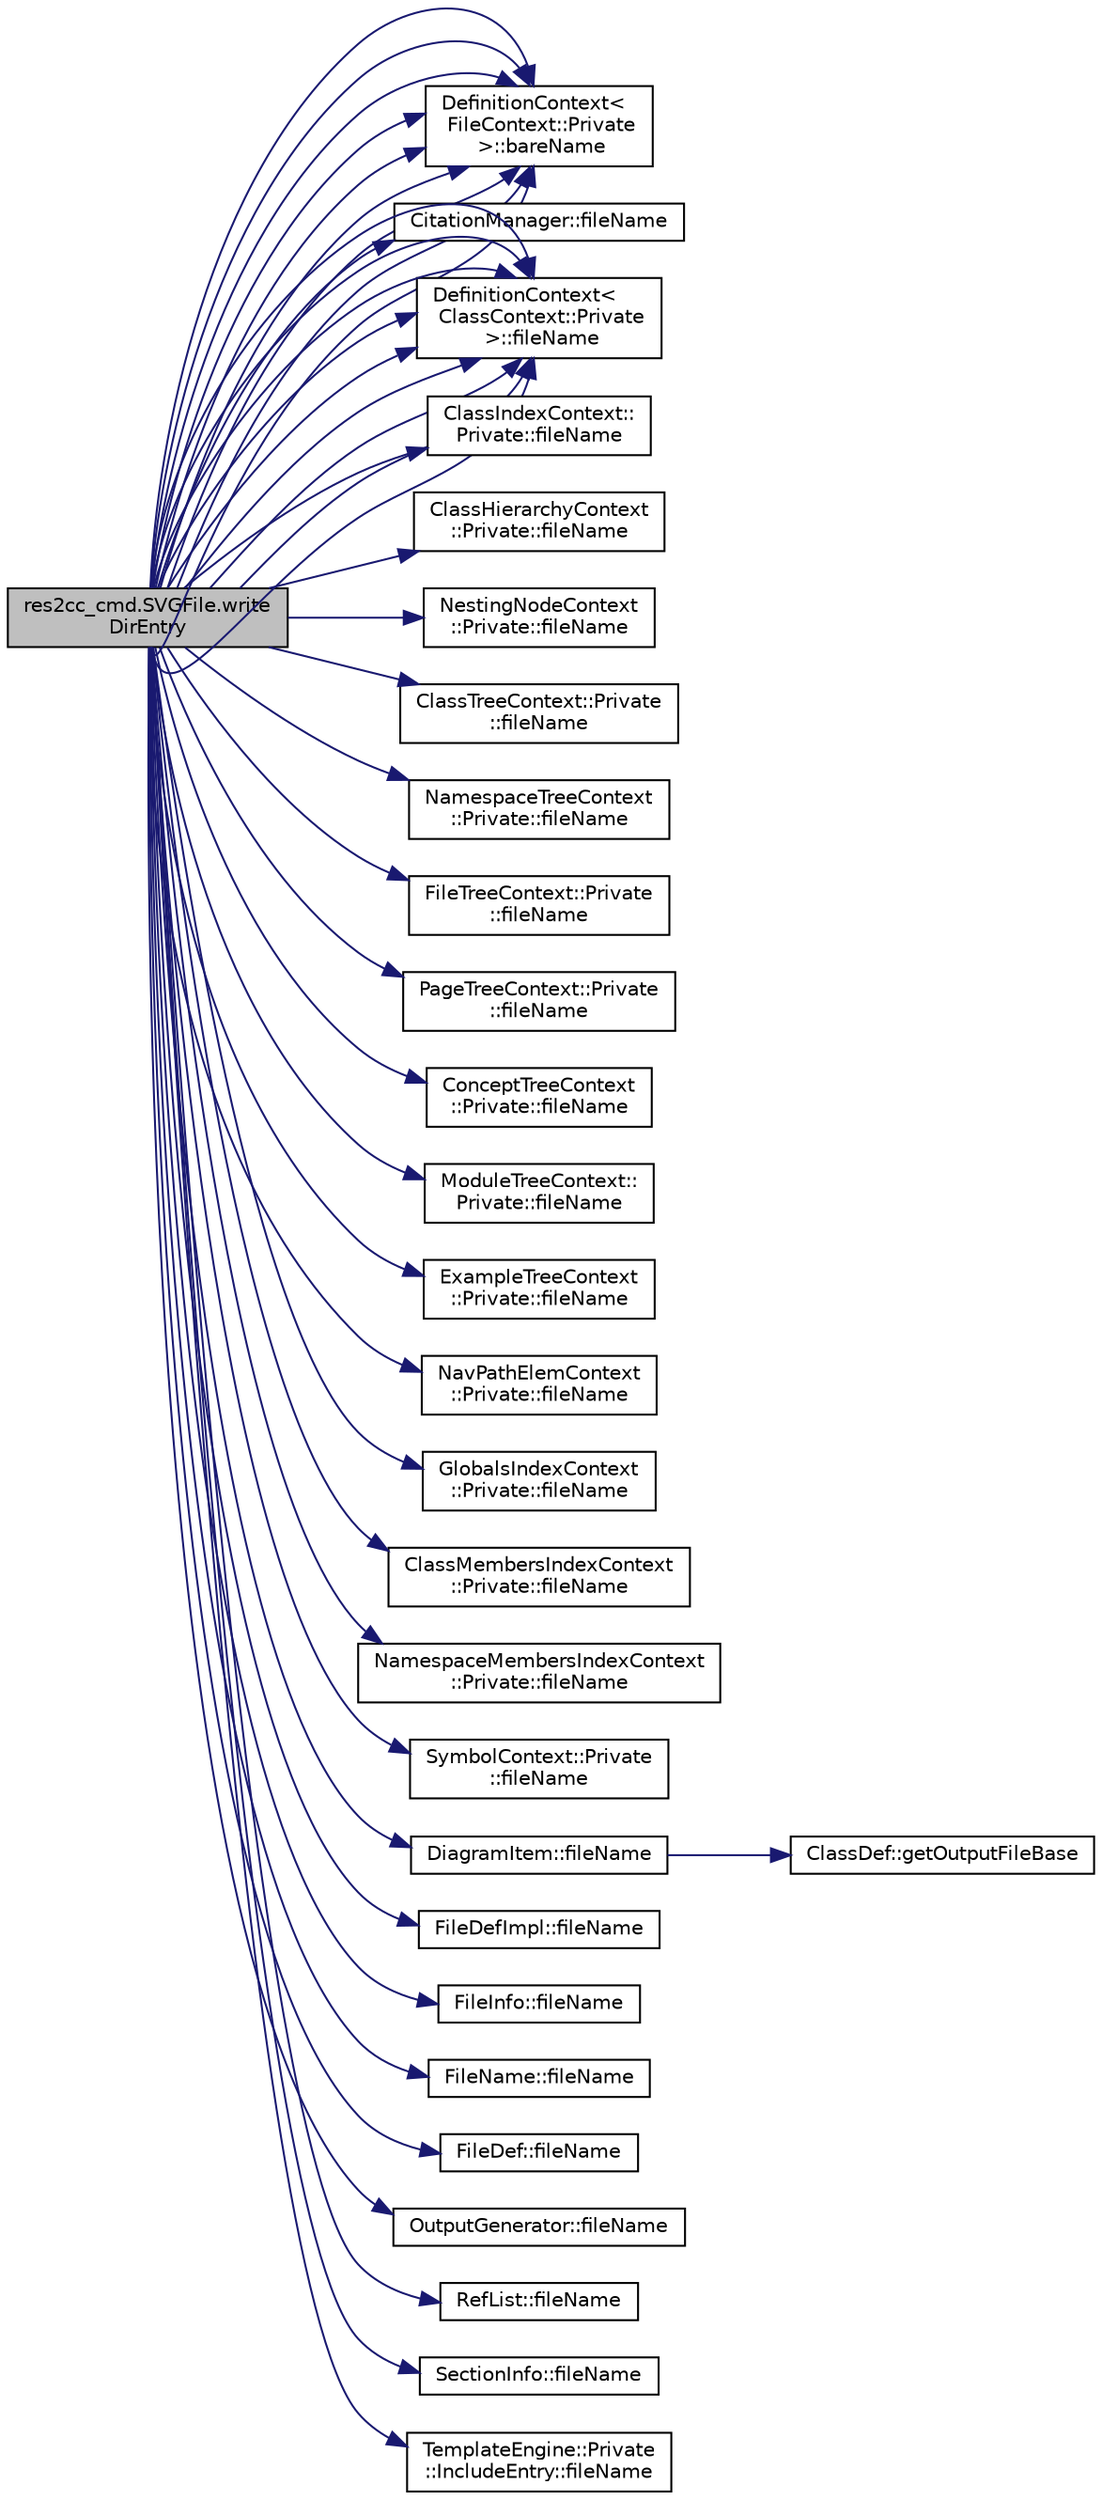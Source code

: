 digraph "res2cc_cmd.SVGFile.writeDirEntry"
{
 // LATEX_PDF_SIZE
  edge [fontname="Helvetica",fontsize="10",labelfontname="Helvetica",labelfontsize="10"];
  node [fontname="Helvetica",fontsize="10",shape=record];
  rankdir="LR";
  Node1 [label="res2cc_cmd.SVGFile.write\lDirEntry",height=0.2,width=0.4,color="black", fillcolor="grey75", style="filled", fontcolor="black",tooltip=" "];
  Node1 -> Node2 [color="midnightblue",fontsize="10",style="solid",fontname="Helvetica"];
  Node2 [label="DefinitionContext\<\l FileContext::Private\l \>::bareName",height=0.2,width=0.4,color="black", fillcolor="white", style="filled",URL="$classDefinitionContext.html#a60a574a0efd2786ed401f7febf02c84c",tooltip=" "];
  Node1 -> Node2 [color="midnightblue",fontsize="10",style="solid",fontname="Helvetica"];
  Node1 -> Node2 [color="midnightblue",fontsize="10",style="solid",fontname="Helvetica"];
  Node1 -> Node2 [color="midnightblue",fontsize="10",style="solid",fontname="Helvetica"];
  Node1 -> Node2 [color="midnightblue",fontsize="10",style="solid",fontname="Helvetica"];
  Node1 -> Node2 [color="midnightblue",fontsize="10",style="solid",fontname="Helvetica"];
  Node1 -> Node2 [color="midnightblue",fontsize="10",style="solid",fontname="Helvetica"];
  Node1 -> Node2 [color="midnightblue",fontsize="10",style="solid",fontname="Helvetica"];
  Node1 -> Node2 [color="midnightblue",fontsize="10",style="solid",fontname="Helvetica"];
  Node1 -> Node3 [color="midnightblue",fontsize="10",style="solid",fontname="Helvetica"];
  Node3 [label="CitationManager::fileName",height=0.2,width=0.4,color="black", fillcolor="white", style="filled",URL="$classCitationManager.html#ade05cab342d2aec59e05a3b7ec166a19",tooltip=" "];
  Node1 -> Node4 [color="midnightblue",fontsize="10",style="solid",fontname="Helvetica"];
  Node4 [label="DefinitionContext\<\l ClassContext::Private\l \>::fileName",height=0.2,width=0.4,color="black", fillcolor="white", style="filled",URL="$classDefinitionContext.html#a474dd7e0b323f1fd04a1902bcd0ac167",tooltip=" "];
  Node1 -> Node4 [color="midnightblue",fontsize="10",style="solid",fontname="Helvetica"];
  Node1 -> Node4 [color="midnightblue",fontsize="10",style="solid",fontname="Helvetica"];
  Node1 -> Node4 [color="midnightblue",fontsize="10",style="solid",fontname="Helvetica"];
  Node1 -> Node4 [color="midnightblue",fontsize="10",style="solid",fontname="Helvetica"];
  Node1 -> Node4 [color="midnightblue",fontsize="10",style="solid",fontname="Helvetica"];
  Node1 -> Node4 [color="midnightblue",fontsize="10",style="solid",fontname="Helvetica"];
  Node1 -> Node4 [color="midnightblue",fontsize="10",style="solid",fontname="Helvetica"];
  Node1 -> Node4 [color="midnightblue",fontsize="10",style="solid",fontname="Helvetica"];
  Node1 -> Node5 [color="midnightblue",fontsize="10",style="solid",fontname="Helvetica"];
  Node5 [label="ClassIndexContext::\lPrivate::fileName",height=0.2,width=0.4,color="black", fillcolor="white", style="filled",URL="$classClassIndexContext_1_1Private.html#a466ea1822cff6788a5c4e3b0a85bae7c",tooltip=" "];
  Node1 -> Node6 [color="midnightblue",fontsize="10",style="solid",fontname="Helvetica"];
  Node6 [label="ClassHierarchyContext\l::Private::fileName",height=0.2,width=0.4,color="black", fillcolor="white", style="filled",URL="$classClassHierarchyContext_1_1Private.html#ab9d57eeb3182e95cc5b1c3e1694445fe",tooltip=" "];
  Node1 -> Node7 [color="midnightblue",fontsize="10",style="solid",fontname="Helvetica"];
  Node7 [label="NestingNodeContext\l::Private::fileName",height=0.2,width=0.4,color="black", fillcolor="white", style="filled",URL="$classNestingNodeContext_1_1Private.html#a540c8972a8917450257e129257b7600c",tooltip=" "];
  Node1 -> Node8 [color="midnightblue",fontsize="10",style="solid",fontname="Helvetica"];
  Node8 [label="ClassTreeContext::Private\l::fileName",height=0.2,width=0.4,color="black", fillcolor="white", style="filled",URL="$classClassTreeContext_1_1Private.html#a8c8137364f956541ab71e10a2686284f",tooltip=" "];
  Node1 -> Node9 [color="midnightblue",fontsize="10",style="solid",fontname="Helvetica"];
  Node9 [label="NamespaceTreeContext\l::Private::fileName",height=0.2,width=0.4,color="black", fillcolor="white", style="filled",URL="$classNamespaceTreeContext_1_1Private.html#a590a6448571308d13a4b10ade63b5243",tooltip=" "];
  Node1 -> Node10 [color="midnightblue",fontsize="10",style="solid",fontname="Helvetica"];
  Node10 [label="FileTreeContext::Private\l::fileName",height=0.2,width=0.4,color="black", fillcolor="white", style="filled",URL="$classFileTreeContext_1_1Private.html#ae3af7f0710d967aafd8b6cbf1a2a7039",tooltip=" "];
  Node1 -> Node11 [color="midnightblue",fontsize="10",style="solid",fontname="Helvetica"];
  Node11 [label="PageTreeContext::Private\l::fileName",height=0.2,width=0.4,color="black", fillcolor="white", style="filled",URL="$classPageTreeContext_1_1Private.html#a8207d6d974d565d8bc8dea9d1ab8d376",tooltip=" "];
  Node1 -> Node12 [color="midnightblue",fontsize="10",style="solid",fontname="Helvetica"];
  Node12 [label="ConceptTreeContext\l::Private::fileName",height=0.2,width=0.4,color="black", fillcolor="white", style="filled",URL="$classConceptTreeContext_1_1Private.html#a8d474aef54e03d549f7024d8e8d19884",tooltip=" "];
  Node1 -> Node13 [color="midnightblue",fontsize="10",style="solid",fontname="Helvetica"];
  Node13 [label="ModuleTreeContext::\lPrivate::fileName",height=0.2,width=0.4,color="black", fillcolor="white", style="filled",URL="$classModuleTreeContext_1_1Private.html#a605735e00926570af9153f9613cdf0cc",tooltip=" "];
  Node1 -> Node14 [color="midnightblue",fontsize="10",style="solid",fontname="Helvetica"];
  Node14 [label="ExampleTreeContext\l::Private::fileName",height=0.2,width=0.4,color="black", fillcolor="white", style="filled",URL="$classExampleTreeContext_1_1Private.html#a95a779bd224341428247df3156b6bf8e",tooltip=" "];
  Node1 -> Node15 [color="midnightblue",fontsize="10",style="solid",fontname="Helvetica"];
  Node15 [label="NavPathElemContext\l::Private::fileName",height=0.2,width=0.4,color="black", fillcolor="white", style="filled",URL="$classNavPathElemContext_1_1Private.html#ae2e9c52dc5b827cb0d9f41438ae4d730",tooltip=" "];
  Node1 -> Node16 [color="midnightblue",fontsize="10",style="solid",fontname="Helvetica"];
  Node16 [label="GlobalsIndexContext\l::Private::fileName",height=0.2,width=0.4,color="black", fillcolor="white", style="filled",URL="$classGlobalsIndexContext_1_1Private.html#a5c0e695c4a49096cb9412439a168e4a4",tooltip=" "];
  Node1 -> Node17 [color="midnightblue",fontsize="10",style="solid",fontname="Helvetica"];
  Node17 [label="ClassMembersIndexContext\l::Private::fileName",height=0.2,width=0.4,color="black", fillcolor="white", style="filled",URL="$classClassMembersIndexContext_1_1Private.html#a096ce25a89da7f5a1c513e0ab5abf1ec",tooltip=" "];
  Node1 -> Node18 [color="midnightblue",fontsize="10",style="solid",fontname="Helvetica"];
  Node18 [label="NamespaceMembersIndexContext\l::Private::fileName",height=0.2,width=0.4,color="black", fillcolor="white", style="filled",URL="$classNamespaceMembersIndexContext_1_1Private.html#a21b23b3d457f4b68997330b8e7227f91",tooltip=" "];
  Node1 -> Node19 [color="midnightblue",fontsize="10",style="solid",fontname="Helvetica"];
  Node19 [label="SymbolContext::Private\l::fileName",height=0.2,width=0.4,color="black", fillcolor="white", style="filled",URL="$classSymbolContext_1_1Private.html#a4f4d2e0778a8a3349c28febd33123814",tooltip=" "];
  Node1 -> Node20 [color="midnightblue",fontsize="10",style="solid",fontname="Helvetica"];
  Node20 [label="DiagramItem::fileName",height=0.2,width=0.4,color="black", fillcolor="white", style="filled",URL="$classDiagramItem.html#a34be8e5248b077c87e60b541ecaad327",tooltip=" "];
  Node20 -> Node21 [color="midnightblue",fontsize="10",style="solid",fontname="Helvetica"];
  Node21 [label="ClassDef::getOutputFileBase",height=0.2,width=0.4,color="black", fillcolor="white", style="filled",URL="$classClassDef.html#a12a8f241e90a0cb0bdf19c27bf2025b0",tooltip=" "];
  Node1 -> Node22 [color="midnightblue",fontsize="10",style="solid",fontname="Helvetica"];
  Node22 [label="FileDefImpl::fileName",height=0.2,width=0.4,color="black", fillcolor="white", style="filled",URL="$classFileDefImpl.html#af6e90d4b6fbaf4a5dbd2eb968818ef22",tooltip=" "];
  Node1 -> Node23 [color="midnightblue",fontsize="10",style="solid",fontname="Helvetica"];
  Node23 [label="FileInfo::fileName",height=0.2,width=0.4,color="black", fillcolor="white", style="filled",URL="$classFileInfo.html#a8ae2069796787d27306bb49bd70e3e3a",tooltip=" "];
  Node1 -> Node24 [color="midnightblue",fontsize="10",style="solid",fontname="Helvetica"];
  Node24 [label="FileName::fileName",height=0.2,width=0.4,color="black", fillcolor="white", style="filled",URL="$classFileName.html#a6d2360fc171cd55eb3087d214ed588e3",tooltip=" "];
  Node1 -> Node25 [color="midnightblue",fontsize="10",style="solid",fontname="Helvetica"];
  Node25 [label="FileDef::fileName",height=0.2,width=0.4,color="black", fillcolor="white", style="filled",URL="$classFileDef.html#a93e1226e2ce3405e358aebe045c2d691",tooltip=" "];
  Node1 -> Node26 [color="midnightblue",fontsize="10",style="solid",fontname="Helvetica"];
  Node26 [label="OutputGenerator::fileName",height=0.2,width=0.4,color="black", fillcolor="white", style="filled",URL="$classOutputGenerator.html#ae347a53e8ee0d9c43c0590134c8e965d",tooltip=" "];
  Node1 -> Node27 [color="midnightblue",fontsize="10",style="solid",fontname="Helvetica"];
  Node27 [label="RefList::fileName",height=0.2,width=0.4,color="black", fillcolor="white", style="filled",URL="$classRefList.html#ae0bc0a1bdcf5f3a4018a09bc79b6dbb3",tooltip=" "];
  Node1 -> Node28 [color="midnightblue",fontsize="10",style="solid",fontname="Helvetica"];
  Node28 [label="SectionInfo::fileName",height=0.2,width=0.4,color="black", fillcolor="white", style="filled",URL="$classSectionInfo.html#a84093d8cc48b4734f6e603de33d398d5",tooltip=" "];
  Node1 -> Node29 [color="midnightblue",fontsize="10",style="solid",fontname="Helvetica"];
  Node29 [label="TemplateEngine::Private\l::IncludeEntry::fileName",height=0.2,width=0.4,color="black", fillcolor="white", style="filled",URL="$classTemplateEngine_1_1Private_1_1IncludeEntry.html#ab4edb56d744f4eda2a6d6f879b89e5cd",tooltip=" "];
}
